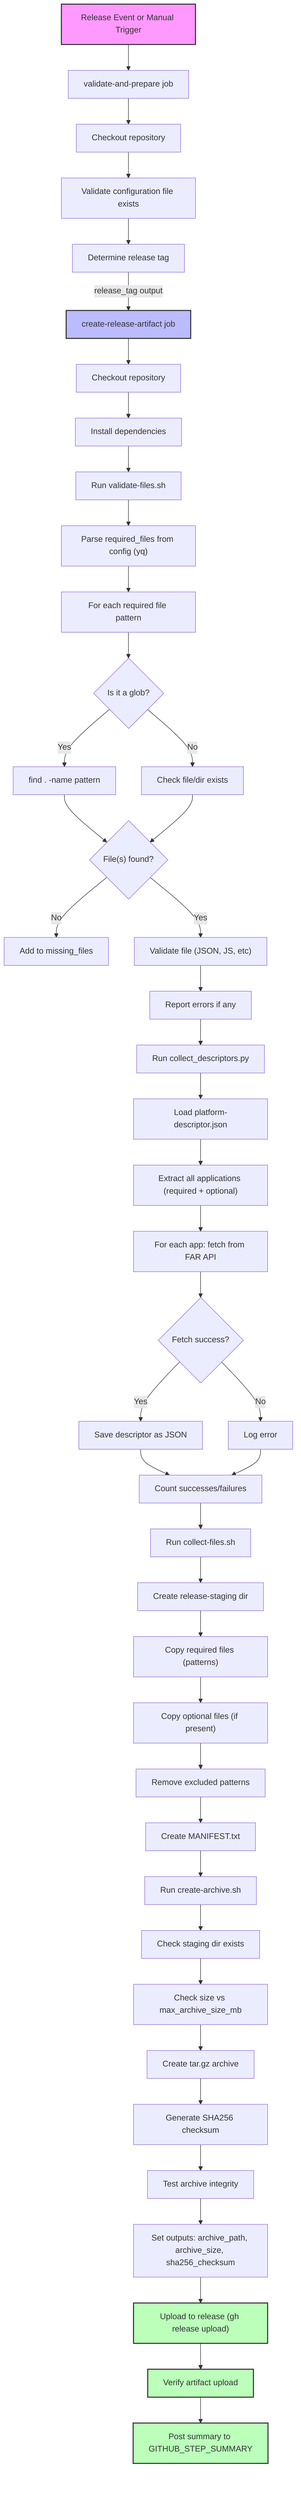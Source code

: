 flowchart TD
  A["Release Event or Manual Trigger"] --> B["validate-and-prepare job"]
  B --> B1["Checkout repository"]
  B1 --> B2["Validate configuration file exists"]
  B2 --> B3["Determine release tag"]
  B3 -->|release_tag output| C["create-release-artifact job"]

  C --> C1["Checkout repository"]
  C1 --> C2["Install dependencies"]
  C2 --> C3["Run validate-files.sh"]
  C3 --> C3a["Parse required_files from config (yq)"]
  C3a --> C3b["For each required file pattern"]
  C3b --> C3c{"Is it a glob?"}
  C3c -- Yes --> C3d["find . -name pattern"]
  C3c -- No --> C3e["Check file/dir exists"]
  C3d --> C3f{"File(s) found?"}
  C3e --> C3f
  C3f -- No --> C3g["Add to missing_files"]
  C3f -- Yes --> C3h["Validate file (JSON, JS, etc)"]
  C3h --> C3i["Report errors if any"]
  C3i --> C4["Run collect_descriptors.py"]

  C4 --> C4a["Load platform-descriptor.json"]
  C4a --> C4b["Extract all applications (required + optional)"]
  C4b --> C4c["For each app: fetch from FAR API"]
  C4c --> C4d{"Fetch success?"}
  C4d -- Yes --> C4e["Save descriptor as JSON"]
  C4d -- No --> C4f["Log error"]
  C4e --> C4g["Count successes/failures"]
  C4f --> C4g
  C4g --> C5["Run collect-files.sh"]

  C5 --> C5a["Create release-staging dir"]
  C5a --> C5b["Copy required files (patterns)"]
  C5b --> C5c["Copy optional files (if present)"]
  C5c --> C5d["Remove excluded patterns"]
  C5d --> C5e["Create MANIFEST.txt"]
  C5e --> C6["Run create-archive.sh"]

  C6 --> C6a["Check staging dir exists"]
  C6a --> C6b["Check size vs max_archive_size_mb"]
  C6b --> C6c["Create tar.gz archive"]
  C6c --> C6d["Generate SHA256 checksum"]
  C6d --> C6e["Test archive integrity"]
  C6e --> C6f["Set outputs: archive_path, archive_size, sha256_checksum"]
  C6f --> D["Upload to release (gh release upload)"]
  D --> E["Verify artifact upload"]
  E --> F["Post summary to GITHUB_STEP_SUMMARY"]

  style A fill:#f9f,stroke:#333,stroke-width:2px
  style C fill:#bbf,stroke:#333,stroke-width:2px
  style D fill:#bfb,stroke:#333,stroke-width:2px
  style E fill:#bfb,stroke:#333,stroke-width:2px
  style F fill:#bfb,stroke:#333,stroke-width:2px
